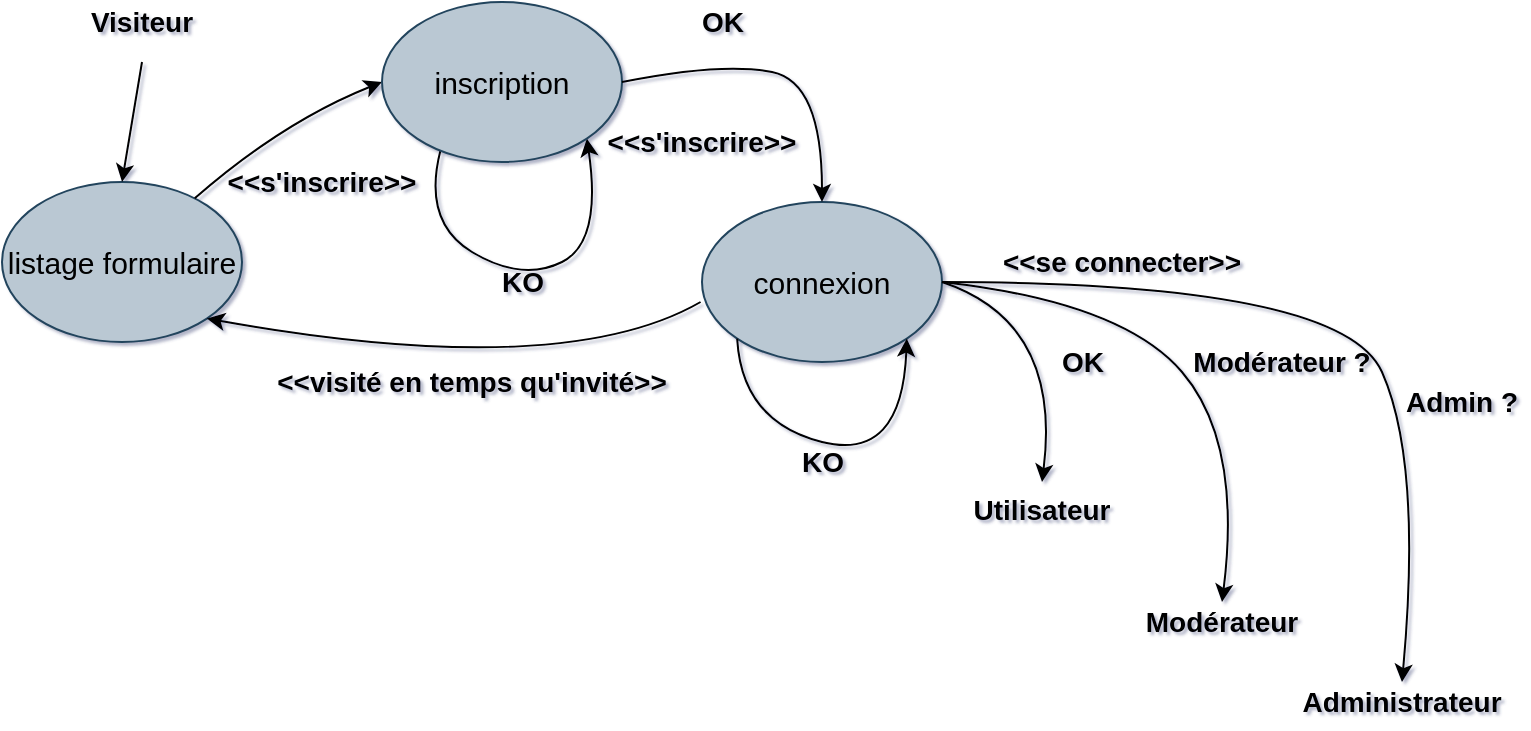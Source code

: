 <mxfile version="15.8.7" type="device"><diagram id="dXj3Yz0D9GxKXCGssHEL" name="Page-1"><mxGraphModel dx="774" dy="539" grid="1" gridSize="10" guides="1" tooltips="1" connect="1" arrows="1" fold="1" page="1" pageScale="1" pageWidth="1169" pageHeight="827" math="0" shadow="1"><root><mxCell id="0"/><mxCell id="1" parent="0"/><mxCell id="GPVjLlDPR7vsJXf9DFOW-1" value="&lt;span style=&quot;font-size: 15px&quot;&gt;listage formulaire&lt;/span&gt;" style="ellipse;whiteSpace=wrap;html=1;fillColor=#bac8d3;strokeColor=#23445d;" parent="1" vertex="1"><mxGeometry x="310" y="250" width="120" height="80" as="geometry"/></mxCell><mxCell id="GPVjLlDPR7vsJXf9DFOW-3" value="" style="endArrow=classic;html=1;entryX=0.5;entryY=0;entryDx=0;entryDy=0;" parent="1" target="GPVjLlDPR7vsJXf9DFOW-1" edge="1"><mxGeometry width="50" height="50" relative="1" as="geometry"><mxPoint x="380" y="190" as="sourcePoint"/><mxPoint x="410" y="150" as="targetPoint"/></mxGeometry></mxCell><mxCell id="GPVjLlDPR7vsJXf9DFOW-4" value="&lt;b&gt;&lt;font style=&quot;font-size: 14px&quot;&gt;Visiteur&lt;/font&gt;&lt;/b&gt;" style="text;html=1;strokeColor=none;fillColor=none;align=center;verticalAlign=middle;whiteSpace=wrap;rounded=0;" parent="1" vertex="1"><mxGeometry x="360" y="160" width="40" height="20" as="geometry"/></mxCell><mxCell id="GPVjLlDPR7vsJXf9DFOW-20" value="&lt;b&gt;&lt;font style=&quot;font-size: 14px&quot;&gt;OK&lt;/font&gt;&lt;/b&gt;" style="text;html=1;align=center;verticalAlign=middle;resizable=0;points=[];autosize=1;" parent="1" vertex="1"><mxGeometry x="650" y="160" width="40" height="20" as="geometry"/></mxCell><mxCell id="GPVjLlDPR7vsJXf9DFOW-23" value="" style="curved=1;endArrow=classic;html=1;exitX=0.244;exitY=0.925;exitDx=0;exitDy=0;exitPerimeter=0;entryX=1;entryY=1;entryDx=0;entryDy=0;" parent="1" source="5sTizIxEEYxvFY-JosoF-2" target="5sTizIxEEYxvFY-JosoF-2" edge="1"><mxGeometry width="50" height="50" relative="1" as="geometry"><mxPoint x="560" y="330" as="sourcePoint"/><mxPoint x="660" y="310" as="targetPoint"/><Array as="points"><mxPoint x="520" y="270"/><mxPoint x="570" y="300"/><mxPoint x="610" y="280"/></Array></mxGeometry></mxCell><mxCell id="GPVjLlDPR7vsJXf9DFOW-24" value="&lt;b&gt;&lt;font style=&quot;font-size: 14px&quot;&gt;KO&lt;/font&gt;&lt;/b&gt;" style="text;html=1;align=center;verticalAlign=middle;resizable=0;points=[];autosize=1;" parent="1" vertex="1"><mxGeometry x="550" y="290" width="40" height="20" as="geometry"/></mxCell><mxCell id="X-PRp3uIYueYistfvTKo-2" value="&lt;b&gt;&lt;font style=&quot;font-size: 14px&quot;&gt;Utilisateur&lt;/font&gt;&lt;/b&gt;" style="text;html=1;strokeColor=none;fillColor=none;align=center;verticalAlign=middle;whiteSpace=wrap;rounded=0;" parent="1" vertex="1"><mxGeometry x="810" y="404" width="40" height="20" as="geometry"/></mxCell><mxCell id="5sTizIxEEYxvFY-JosoF-1" value="" style="curved=1;endArrow=classic;html=1;rounded=0;entryX=0;entryY=0.5;entryDx=0;entryDy=0;" parent="1" source="GPVjLlDPR7vsJXf9DFOW-1" target="5sTizIxEEYxvFY-JosoF-2" edge="1"><mxGeometry width="50" height="50" relative="1" as="geometry"><mxPoint x="500" y="370" as="sourcePoint"/><mxPoint x="590" y="250" as="targetPoint"/><Array as="points"><mxPoint x="450" y="220"/></Array></mxGeometry></mxCell><mxCell id="5sTizIxEEYxvFY-JosoF-2" value="&lt;span style=&quot;font-size: 15px&quot;&gt;inscription&lt;/span&gt;" style="ellipse;whiteSpace=wrap;html=1;fillColor=#bac8d3;strokeColor=#23445d;" parent="1" vertex="1"><mxGeometry x="500" y="160" width="120" height="80" as="geometry"/></mxCell><mxCell id="5sTizIxEEYxvFY-JosoF-3" value="&lt;span style=&quot;font-size: 15px&quot;&gt;connexion&lt;/span&gt;" style="ellipse;whiteSpace=wrap;html=1;fillColor=#bac8d3;strokeColor=#23445d;" parent="1" vertex="1"><mxGeometry x="660" y="260" width="120" height="80" as="geometry"/></mxCell><mxCell id="5sTizIxEEYxvFY-JosoF-5" value="" style="curved=1;endArrow=classic;html=1;rounded=0;entryX=0.5;entryY=0;entryDx=0;entryDy=0;exitX=1;exitY=0.5;exitDx=0;exitDy=0;" parent="1" source="5sTizIxEEYxvFY-JosoF-2" target="5sTizIxEEYxvFY-JosoF-3" edge="1"><mxGeometry width="50" height="50" relative="1" as="geometry"><mxPoint x="500" y="310" as="sourcePoint"/><mxPoint x="550" y="260" as="targetPoint"/><Array as="points"><mxPoint x="670" y="190"/><mxPoint x="720" y="200"/></Array></mxGeometry></mxCell><mxCell id="5sTizIxEEYxvFY-JosoF-6" value="" style="curved=1;endArrow=classic;html=1;exitX=0;exitY=1;exitDx=0;exitDy=0;entryX=1;entryY=1;entryDx=0;entryDy=0;" parent="1" source="5sTizIxEEYxvFY-JosoF-3" target="5sTizIxEEYxvFY-JosoF-3" edge="1"><mxGeometry width="50" height="50" relative="1" as="geometry"><mxPoint x="684.28" y="355.72" as="sourcePoint"/><mxPoint x="757.426" y="350.004" as="targetPoint"/><Array as="points"><mxPoint x="680" y="370"/><mxPoint x="760" y="390"/></Array></mxGeometry></mxCell><mxCell id="5sTizIxEEYxvFY-JosoF-7" value="&lt;b&gt;&lt;font style=&quot;font-size: 14px&quot;&gt;KO&lt;/font&gt;&lt;/b&gt;" style="text;html=1;align=center;verticalAlign=middle;resizable=0;points=[];autosize=1;" parent="1" vertex="1"><mxGeometry x="700" y="380" width="40" height="20" as="geometry"/></mxCell><mxCell id="5sTizIxEEYxvFY-JosoF-8" value="&lt;b&gt;&lt;font style=&quot;font-size: 14px&quot;&gt;OK&lt;/font&gt;&lt;/b&gt;" style="text;html=1;align=center;verticalAlign=middle;resizable=0;points=[];autosize=1;" parent="1" vertex="1"><mxGeometry x="830" y="330" width="40" height="20" as="geometry"/></mxCell><mxCell id="5sTizIxEEYxvFY-JosoF-9" value="" style="curved=1;endArrow=classic;html=1;rounded=0;exitX=1;exitY=0.5;exitDx=0;exitDy=0;" parent="1" source="5sTizIxEEYxvFY-JosoF-3" edge="1"><mxGeometry width="50" height="50" relative="1" as="geometry"><mxPoint x="820" y="340" as="sourcePoint"/><mxPoint x="830" y="400" as="targetPoint"/><Array as="points"><mxPoint x="840" y="320"/></Array></mxGeometry></mxCell><mxCell id="xWg0FOrYE9isUhLn8oBT-1" value="" style="curved=1;endArrow=classic;html=1;rounded=0;exitX=1;exitY=0.5;exitDx=0;exitDy=0;" edge="1" parent="1" source="5sTizIxEEYxvFY-JosoF-3"><mxGeometry width="50" height="50" relative="1" as="geometry"><mxPoint x="870" y="360" as="sourcePoint"/><mxPoint x="920" y="460" as="targetPoint"/><Array as="points"><mxPoint x="870" y="310"/><mxPoint x="930" y="380"/></Array></mxGeometry></mxCell><mxCell id="xWg0FOrYE9isUhLn8oBT-3" value="&lt;b&gt;&lt;font style=&quot;font-size: 14px&quot;&gt;Modérateur&lt;/font&gt;&lt;/b&gt;" style="text;html=1;strokeColor=none;fillColor=none;align=center;verticalAlign=middle;whiteSpace=wrap;rounded=0;" vertex="1" parent="1"><mxGeometry x="900" y="460" width="40" height="20" as="geometry"/></mxCell><mxCell id="xWg0FOrYE9isUhLn8oBT-4" value="&lt;b&gt;&lt;font style=&quot;font-size: 14px&quot;&gt;Admin ?&lt;/font&gt;&lt;/b&gt;" style="text;html=1;strokeColor=none;fillColor=none;align=center;verticalAlign=middle;whiteSpace=wrap;rounded=0;" vertex="1" parent="1"><mxGeometry x="1010" y="350" width="60" height="20" as="geometry"/></mxCell><mxCell id="xWg0FOrYE9isUhLn8oBT-5" value="&lt;b&gt;&lt;font style=&quot;font-size: 14px&quot;&gt;&amp;lt;&amp;lt;s'inscrire&amp;gt;&amp;gt;&lt;/font&gt;&lt;/b&gt;" style="text;html=1;strokeColor=none;fillColor=none;align=center;verticalAlign=middle;whiteSpace=wrap;rounded=0;" vertex="1" parent="1"><mxGeometry x="450" y="240" width="40" height="20" as="geometry"/></mxCell><mxCell id="xWg0FOrYE9isUhLn8oBT-6" value="&lt;b&gt;&lt;font style=&quot;font-size: 14px&quot;&gt;&amp;lt;&amp;lt;s'inscrire&amp;gt;&amp;gt;&lt;/font&gt;&lt;/b&gt;" style="text;html=1;strokeColor=none;fillColor=none;align=center;verticalAlign=middle;whiteSpace=wrap;rounded=0;" vertex="1" parent="1"><mxGeometry x="640" y="220" width="40" height="20" as="geometry"/></mxCell><mxCell id="xWg0FOrYE9isUhLn8oBT-8" value="&lt;b&gt;&lt;font style=&quot;font-size: 14px&quot;&gt;&amp;lt;&amp;lt;se connecter&amp;gt;&amp;gt;&lt;/font&gt;&lt;/b&gt;" style="text;html=1;strokeColor=none;fillColor=none;align=center;verticalAlign=middle;whiteSpace=wrap;rounded=0;" vertex="1" parent="1"><mxGeometry x="800" y="280" width="140" height="20" as="geometry"/></mxCell><mxCell id="xWg0FOrYE9isUhLn8oBT-9" value="" style="curved=1;endArrow=classic;html=1;rounded=0;exitX=1;exitY=0.5;exitDx=0;exitDy=0;" edge="1" parent="1" source="5sTizIxEEYxvFY-JosoF-3"><mxGeometry width="50" height="50" relative="1" as="geometry"><mxPoint x="780" y="300" as="sourcePoint"/><mxPoint x="1010" y="500" as="targetPoint"/><Array as="points"><mxPoint x="980" y="300"/><mxPoint x="1020" y="390"/></Array></mxGeometry></mxCell><mxCell id="xWg0FOrYE9isUhLn8oBT-10" value="&lt;b&gt;&lt;font style=&quot;font-size: 14px&quot;&gt;Administrateur&lt;/font&gt;&lt;/b&gt;" style="text;html=1;strokeColor=none;fillColor=none;align=center;verticalAlign=middle;whiteSpace=wrap;rounded=0;" vertex="1" parent="1"><mxGeometry x="990" y="500" width="40" height="20" as="geometry"/></mxCell><mxCell id="xWg0FOrYE9isUhLn8oBT-11" value="&lt;b&gt;&lt;font style=&quot;font-size: 14px&quot;&gt;Modérateur ?&lt;/font&gt;&lt;/b&gt;" style="text;html=1;strokeColor=none;fillColor=none;align=center;verticalAlign=middle;whiteSpace=wrap;rounded=0;" vertex="1" parent="1"><mxGeometry x="900" y="330" width="100" height="20" as="geometry"/></mxCell><mxCell id="xWg0FOrYE9isUhLn8oBT-19" value="" style="curved=1;endArrow=classic;html=1;rounded=0;entryX=1;entryY=1;entryDx=0;entryDy=0;exitX=-0.006;exitY=0.625;exitDx=0;exitDy=0;exitPerimeter=0;" edge="1" parent="1" source="5sTizIxEEYxvFY-JosoF-3" target="GPVjLlDPR7vsJXf9DFOW-1"><mxGeometry width="50" height="50" relative="1" as="geometry"><mxPoint x="526.363" y="413.183" as="sourcePoint"/><mxPoint x="620" y="355" as="targetPoint"/><Array as="points"><mxPoint x="590" y="350"/></Array></mxGeometry></mxCell><mxCell id="xWg0FOrYE9isUhLn8oBT-20" value="&lt;b&gt;&lt;font style=&quot;font-size: 14px&quot;&gt;&amp;lt;&amp;lt;visité en temps qu'invité&amp;gt;&amp;gt;&lt;/font&gt;&lt;/b&gt;" style="text;html=1;strokeColor=none;fillColor=none;align=center;verticalAlign=middle;whiteSpace=wrap;rounded=0;" vertex="1" parent="1"><mxGeometry x="440" y="340" width="210" height="20" as="geometry"/></mxCell></root></mxGraphModel></diagram></mxfile>